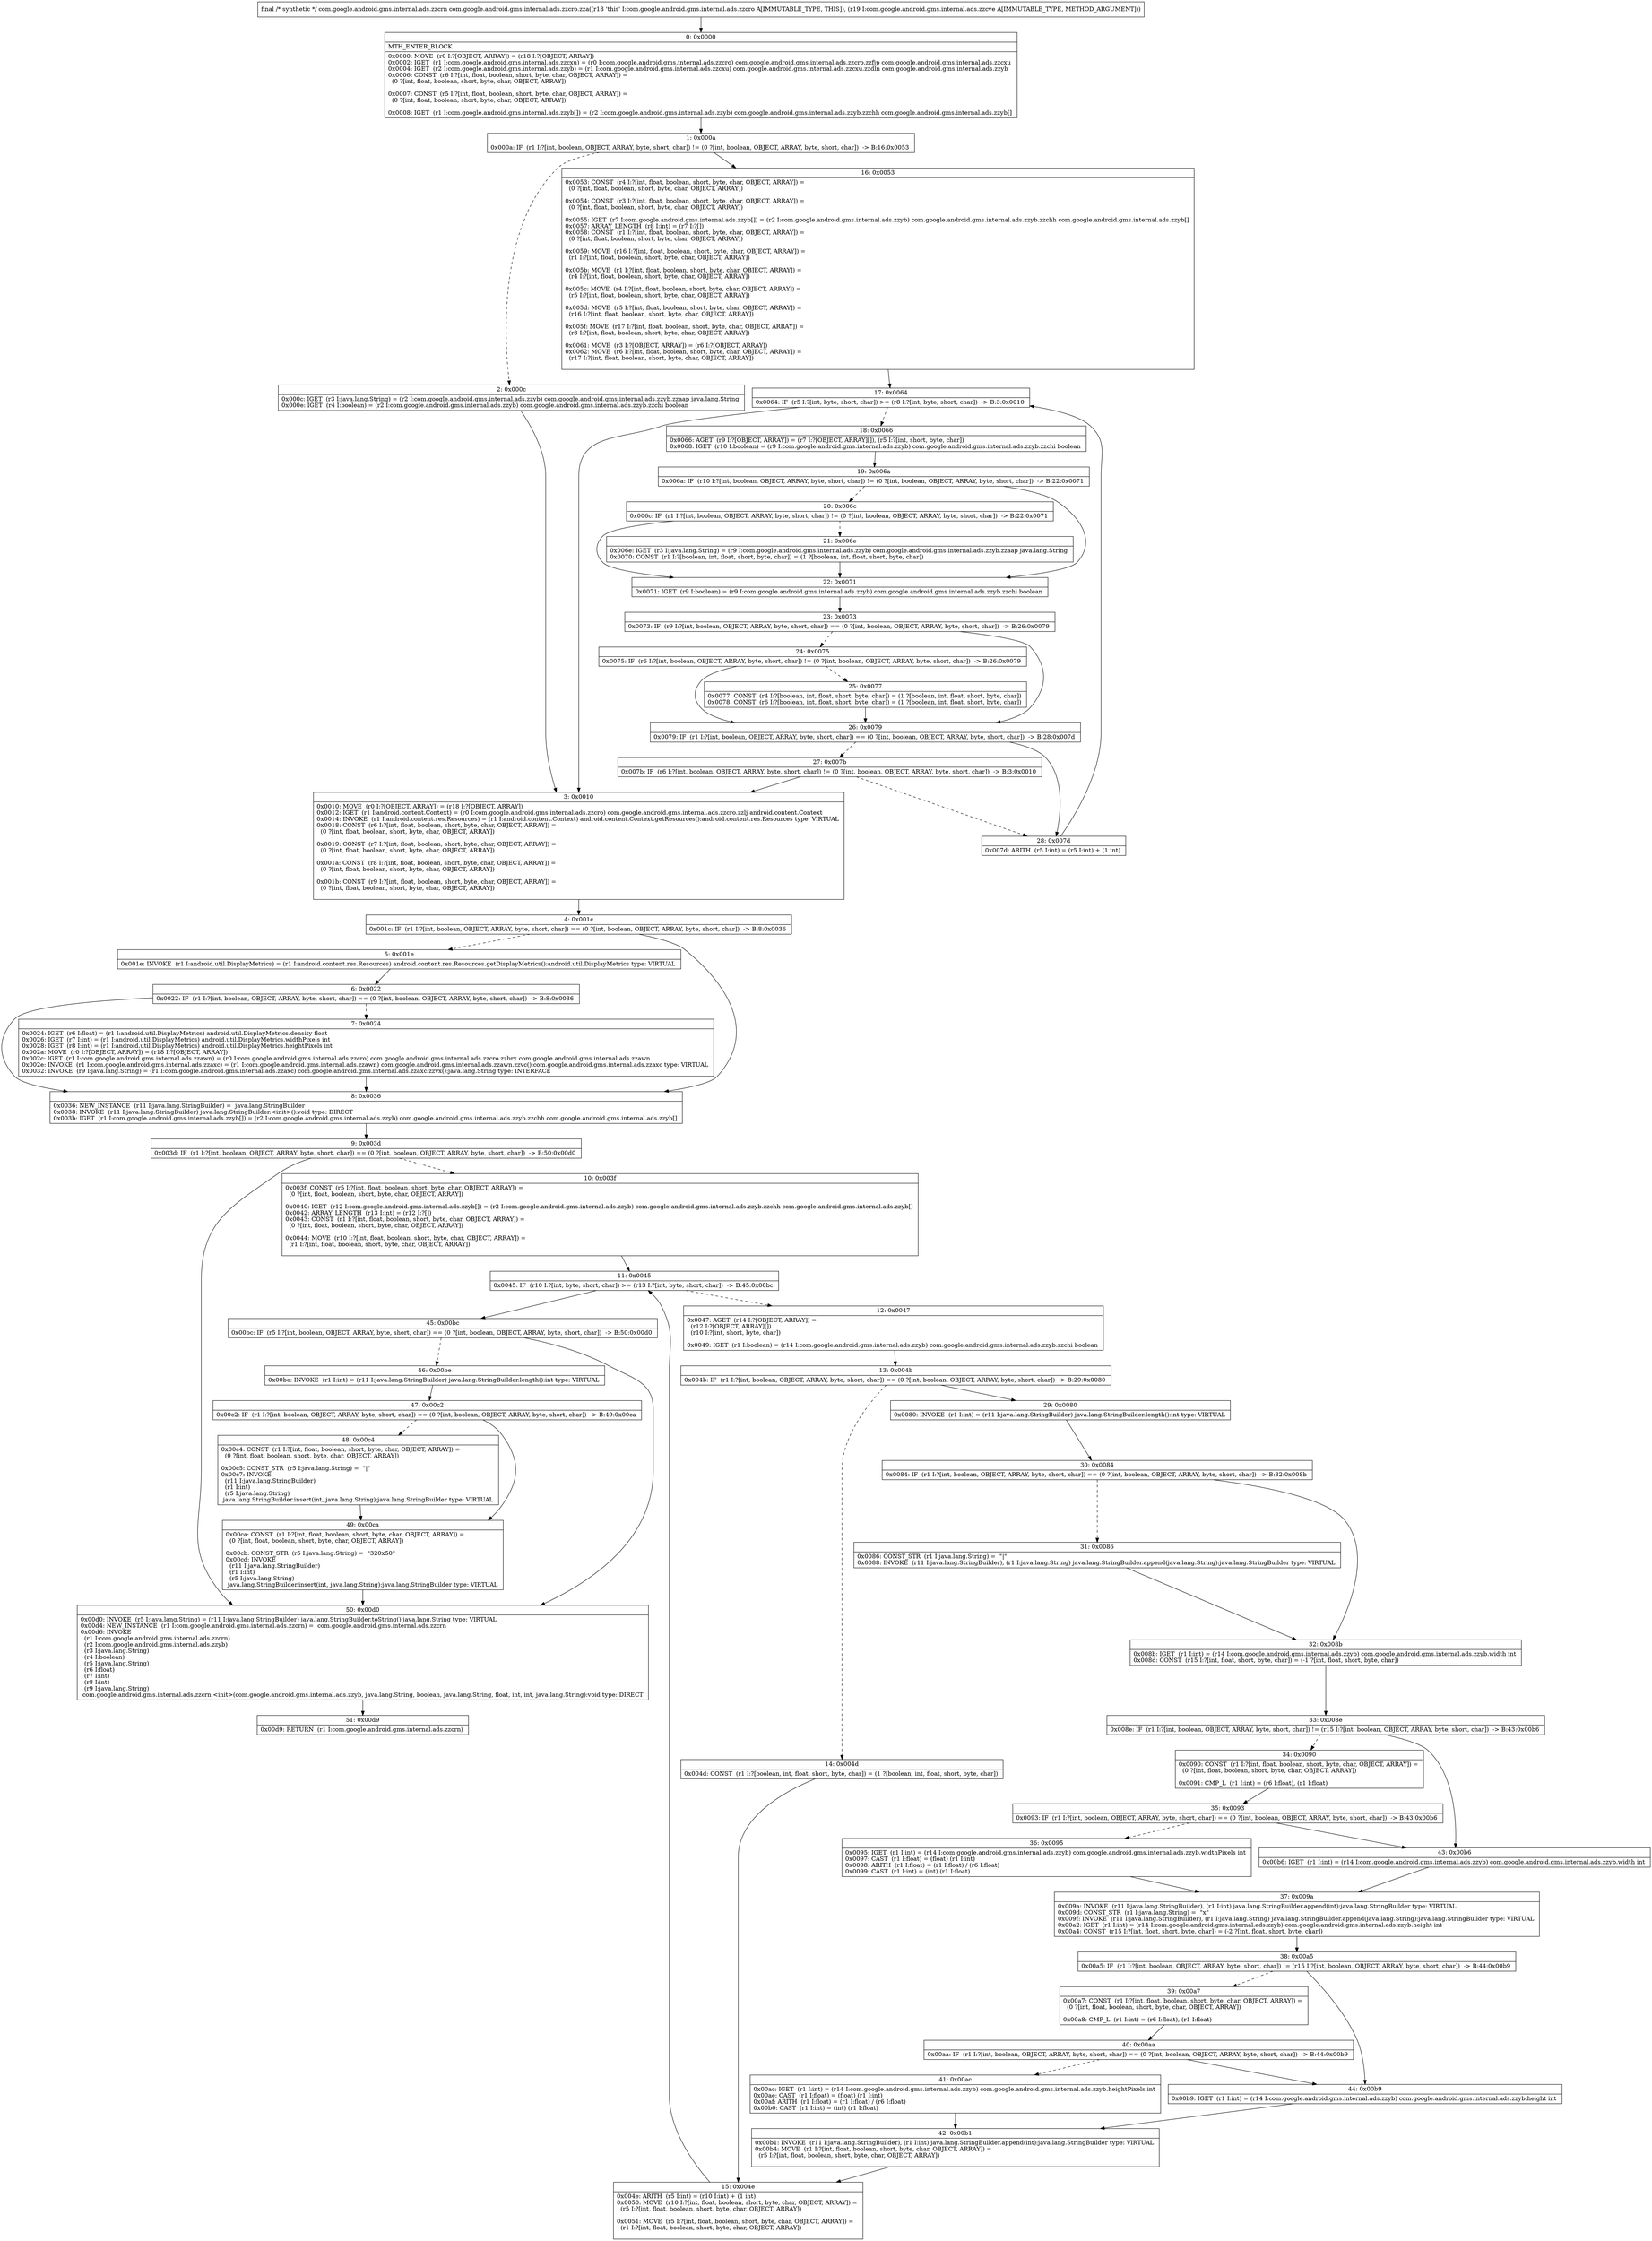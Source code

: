 digraph "CFG forcom.google.android.gms.internal.ads.zzcro.zza(Lcom\/google\/android\/gms\/internal\/ads\/zzcve;)Lcom\/google\/android\/gms\/internal\/ads\/zzcrn;" {
Node_0 [shape=record,label="{0\:\ 0x0000|MTH_ENTER_BLOCK\l|0x0000: MOVE  (r0 I:?[OBJECT, ARRAY]) = (r18 I:?[OBJECT, ARRAY]) \l0x0002: IGET  (r1 I:com.google.android.gms.internal.ads.zzcxu) = (r0 I:com.google.android.gms.internal.ads.zzcro) com.google.android.gms.internal.ads.zzcro.zzfjp com.google.android.gms.internal.ads.zzcxu \l0x0004: IGET  (r2 I:com.google.android.gms.internal.ads.zzyb) = (r1 I:com.google.android.gms.internal.ads.zzcxu) com.google.android.gms.internal.ads.zzcxu.zzdln com.google.android.gms.internal.ads.zzyb \l0x0006: CONST  (r6 I:?[int, float, boolean, short, byte, char, OBJECT, ARRAY]) = \l  (0 ?[int, float, boolean, short, byte, char, OBJECT, ARRAY])\l \l0x0007: CONST  (r5 I:?[int, float, boolean, short, byte, char, OBJECT, ARRAY]) = \l  (0 ?[int, float, boolean, short, byte, char, OBJECT, ARRAY])\l \l0x0008: IGET  (r1 I:com.google.android.gms.internal.ads.zzyb[]) = (r2 I:com.google.android.gms.internal.ads.zzyb) com.google.android.gms.internal.ads.zzyb.zzchh com.google.android.gms.internal.ads.zzyb[] \l}"];
Node_1 [shape=record,label="{1\:\ 0x000a|0x000a: IF  (r1 I:?[int, boolean, OBJECT, ARRAY, byte, short, char]) != (0 ?[int, boolean, OBJECT, ARRAY, byte, short, char])  \-\> B:16:0x0053 \l}"];
Node_2 [shape=record,label="{2\:\ 0x000c|0x000c: IGET  (r3 I:java.lang.String) = (r2 I:com.google.android.gms.internal.ads.zzyb) com.google.android.gms.internal.ads.zzyb.zzaap java.lang.String \l0x000e: IGET  (r4 I:boolean) = (r2 I:com.google.android.gms.internal.ads.zzyb) com.google.android.gms.internal.ads.zzyb.zzchi boolean \l}"];
Node_3 [shape=record,label="{3\:\ 0x0010|0x0010: MOVE  (r0 I:?[OBJECT, ARRAY]) = (r18 I:?[OBJECT, ARRAY]) \l0x0012: IGET  (r1 I:android.content.Context) = (r0 I:com.google.android.gms.internal.ads.zzcro) com.google.android.gms.internal.ads.zzcro.zzlj android.content.Context \l0x0014: INVOKE  (r1 I:android.content.res.Resources) = (r1 I:android.content.Context) android.content.Context.getResources():android.content.res.Resources type: VIRTUAL \l0x0018: CONST  (r6 I:?[int, float, boolean, short, byte, char, OBJECT, ARRAY]) = \l  (0 ?[int, float, boolean, short, byte, char, OBJECT, ARRAY])\l \l0x0019: CONST  (r7 I:?[int, float, boolean, short, byte, char, OBJECT, ARRAY]) = \l  (0 ?[int, float, boolean, short, byte, char, OBJECT, ARRAY])\l \l0x001a: CONST  (r8 I:?[int, float, boolean, short, byte, char, OBJECT, ARRAY]) = \l  (0 ?[int, float, boolean, short, byte, char, OBJECT, ARRAY])\l \l0x001b: CONST  (r9 I:?[int, float, boolean, short, byte, char, OBJECT, ARRAY]) = \l  (0 ?[int, float, boolean, short, byte, char, OBJECT, ARRAY])\l \l}"];
Node_4 [shape=record,label="{4\:\ 0x001c|0x001c: IF  (r1 I:?[int, boolean, OBJECT, ARRAY, byte, short, char]) == (0 ?[int, boolean, OBJECT, ARRAY, byte, short, char])  \-\> B:8:0x0036 \l}"];
Node_5 [shape=record,label="{5\:\ 0x001e|0x001e: INVOKE  (r1 I:android.util.DisplayMetrics) = (r1 I:android.content.res.Resources) android.content.res.Resources.getDisplayMetrics():android.util.DisplayMetrics type: VIRTUAL \l}"];
Node_6 [shape=record,label="{6\:\ 0x0022|0x0022: IF  (r1 I:?[int, boolean, OBJECT, ARRAY, byte, short, char]) == (0 ?[int, boolean, OBJECT, ARRAY, byte, short, char])  \-\> B:8:0x0036 \l}"];
Node_7 [shape=record,label="{7\:\ 0x0024|0x0024: IGET  (r6 I:float) = (r1 I:android.util.DisplayMetrics) android.util.DisplayMetrics.density float \l0x0026: IGET  (r7 I:int) = (r1 I:android.util.DisplayMetrics) android.util.DisplayMetrics.widthPixels int \l0x0028: IGET  (r8 I:int) = (r1 I:android.util.DisplayMetrics) android.util.DisplayMetrics.heightPixels int \l0x002a: MOVE  (r0 I:?[OBJECT, ARRAY]) = (r18 I:?[OBJECT, ARRAY]) \l0x002c: IGET  (r1 I:com.google.android.gms.internal.ads.zzawn) = (r0 I:com.google.android.gms.internal.ads.zzcro) com.google.android.gms.internal.ads.zzcro.zzbrx com.google.android.gms.internal.ads.zzawn \l0x002e: INVOKE  (r1 I:com.google.android.gms.internal.ads.zzaxc) = (r1 I:com.google.android.gms.internal.ads.zzawn) com.google.android.gms.internal.ads.zzawn.zzvc():com.google.android.gms.internal.ads.zzaxc type: VIRTUAL \l0x0032: INVOKE  (r9 I:java.lang.String) = (r1 I:com.google.android.gms.internal.ads.zzaxc) com.google.android.gms.internal.ads.zzaxc.zzvx():java.lang.String type: INTERFACE \l}"];
Node_8 [shape=record,label="{8\:\ 0x0036|0x0036: NEW_INSTANCE  (r11 I:java.lang.StringBuilder) =  java.lang.StringBuilder \l0x0038: INVOKE  (r11 I:java.lang.StringBuilder) java.lang.StringBuilder.\<init\>():void type: DIRECT \l0x003b: IGET  (r1 I:com.google.android.gms.internal.ads.zzyb[]) = (r2 I:com.google.android.gms.internal.ads.zzyb) com.google.android.gms.internal.ads.zzyb.zzchh com.google.android.gms.internal.ads.zzyb[] \l}"];
Node_9 [shape=record,label="{9\:\ 0x003d|0x003d: IF  (r1 I:?[int, boolean, OBJECT, ARRAY, byte, short, char]) == (0 ?[int, boolean, OBJECT, ARRAY, byte, short, char])  \-\> B:50:0x00d0 \l}"];
Node_10 [shape=record,label="{10\:\ 0x003f|0x003f: CONST  (r5 I:?[int, float, boolean, short, byte, char, OBJECT, ARRAY]) = \l  (0 ?[int, float, boolean, short, byte, char, OBJECT, ARRAY])\l \l0x0040: IGET  (r12 I:com.google.android.gms.internal.ads.zzyb[]) = (r2 I:com.google.android.gms.internal.ads.zzyb) com.google.android.gms.internal.ads.zzyb.zzchh com.google.android.gms.internal.ads.zzyb[] \l0x0042: ARRAY_LENGTH  (r13 I:int) = (r12 I:?[]) \l0x0043: CONST  (r1 I:?[int, float, boolean, short, byte, char, OBJECT, ARRAY]) = \l  (0 ?[int, float, boolean, short, byte, char, OBJECT, ARRAY])\l \l0x0044: MOVE  (r10 I:?[int, float, boolean, short, byte, char, OBJECT, ARRAY]) = \l  (r1 I:?[int, float, boolean, short, byte, char, OBJECT, ARRAY])\l \l}"];
Node_11 [shape=record,label="{11\:\ 0x0045|0x0045: IF  (r10 I:?[int, byte, short, char]) \>= (r13 I:?[int, byte, short, char])  \-\> B:45:0x00bc \l}"];
Node_12 [shape=record,label="{12\:\ 0x0047|0x0047: AGET  (r14 I:?[OBJECT, ARRAY]) = \l  (r12 I:?[OBJECT, ARRAY][])\l  (r10 I:?[int, short, byte, char])\l \l0x0049: IGET  (r1 I:boolean) = (r14 I:com.google.android.gms.internal.ads.zzyb) com.google.android.gms.internal.ads.zzyb.zzchi boolean \l}"];
Node_13 [shape=record,label="{13\:\ 0x004b|0x004b: IF  (r1 I:?[int, boolean, OBJECT, ARRAY, byte, short, char]) == (0 ?[int, boolean, OBJECT, ARRAY, byte, short, char])  \-\> B:29:0x0080 \l}"];
Node_14 [shape=record,label="{14\:\ 0x004d|0x004d: CONST  (r1 I:?[boolean, int, float, short, byte, char]) = (1 ?[boolean, int, float, short, byte, char]) \l}"];
Node_15 [shape=record,label="{15\:\ 0x004e|0x004e: ARITH  (r5 I:int) = (r10 I:int) + (1 int) \l0x0050: MOVE  (r10 I:?[int, float, boolean, short, byte, char, OBJECT, ARRAY]) = \l  (r5 I:?[int, float, boolean, short, byte, char, OBJECT, ARRAY])\l \l0x0051: MOVE  (r5 I:?[int, float, boolean, short, byte, char, OBJECT, ARRAY]) = \l  (r1 I:?[int, float, boolean, short, byte, char, OBJECT, ARRAY])\l \l}"];
Node_16 [shape=record,label="{16\:\ 0x0053|0x0053: CONST  (r4 I:?[int, float, boolean, short, byte, char, OBJECT, ARRAY]) = \l  (0 ?[int, float, boolean, short, byte, char, OBJECT, ARRAY])\l \l0x0054: CONST  (r3 I:?[int, float, boolean, short, byte, char, OBJECT, ARRAY]) = \l  (0 ?[int, float, boolean, short, byte, char, OBJECT, ARRAY])\l \l0x0055: IGET  (r7 I:com.google.android.gms.internal.ads.zzyb[]) = (r2 I:com.google.android.gms.internal.ads.zzyb) com.google.android.gms.internal.ads.zzyb.zzchh com.google.android.gms.internal.ads.zzyb[] \l0x0057: ARRAY_LENGTH  (r8 I:int) = (r7 I:?[]) \l0x0058: CONST  (r1 I:?[int, float, boolean, short, byte, char, OBJECT, ARRAY]) = \l  (0 ?[int, float, boolean, short, byte, char, OBJECT, ARRAY])\l \l0x0059: MOVE  (r16 I:?[int, float, boolean, short, byte, char, OBJECT, ARRAY]) = \l  (r1 I:?[int, float, boolean, short, byte, char, OBJECT, ARRAY])\l \l0x005b: MOVE  (r1 I:?[int, float, boolean, short, byte, char, OBJECT, ARRAY]) = \l  (r4 I:?[int, float, boolean, short, byte, char, OBJECT, ARRAY])\l \l0x005c: MOVE  (r4 I:?[int, float, boolean, short, byte, char, OBJECT, ARRAY]) = \l  (r5 I:?[int, float, boolean, short, byte, char, OBJECT, ARRAY])\l \l0x005d: MOVE  (r5 I:?[int, float, boolean, short, byte, char, OBJECT, ARRAY]) = \l  (r16 I:?[int, float, boolean, short, byte, char, OBJECT, ARRAY])\l \l0x005f: MOVE  (r17 I:?[int, float, boolean, short, byte, char, OBJECT, ARRAY]) = \l  (r3 I:?[int, float, boolean, short, byte, char, OBJECT, ARRAY])\l \l0x0061: MOVE  (r3 I:?[OBJECT, ARRAY]) = (r6 I:?[OBJECT, ARRAY]) \l0x0062: MOVE  (r6 I:?[int, float, boolean, short, byte, char, OBJECT, ARRAY]) = \l  (r17 I:?[int, float, boolean, short, byte, char, OBJECT, ARRAY])\l \l}"];
Node_17 [shape=record,label="{17\:\ 0x0064|0x0064: IF  (r5 I:?[int, byte, short, char]) \>= (r8 I:?[int, byte, short, char])  \-\> B:3:0x0010 \l}"];
Node_18 [shape=record,label="{18\:\ 0x0066|0x0066: AGET  (r9 I:?[OBJECT, ARRAY]) = (r7 I:?[OBJECT, ARRAY][]), (r5 I:?[int, short, byte, char]) \l0x0068: IGET  (r10 I:boolean) = (r9 I:com.google.android.gms.internal.ads.zzyb) com.google.android.gms.internal.ads.zzyb.zzchi boolean \l}"];
Node_19 [shape=record,label="{19\:\ 0x006a|0x006a: IF  (r10 I:?[int, boolean, OBJECT, ARRAY, byte, short, char]) != (0 ?[int, boolean, OBJECT, ARRAY, byte, short, char])  \-\> B:22:0x0071 \l}"];
Node_20 [shape=record,label="{20\:\ 0x006c|0x006c: IF  (r1 I:?[int, boolean, OBJECT, ARRAY, byte, short, char]) != (0 ?[int, boolean, OBJECT, ARRAY, byte, short, char])  \-\> B:22:0x0071 \l}"];
Node_21 [shape=record,label="{21\:\ 0x006e|0x006e: IGET  (r3 I:java.lang.String) = (r9 I:com.google.android.gms.internal.ads.zzyb) com.google.android.gms.internal.ads.zzyb.zzaap java.lang.String \l0x0070: CONST  (r1 I:?[boolean, int, float, short, byte, char]) = (1 ?[boolean, int, float, short, byte, char]) \l}"];
Node_22 [shape=record,label="{22\:\ 0x0071|0x0071: IGET  (r9 I:boolean) = (r9 I:com.google.android.gms.internal.ads.zzyb) com.google.android.gms.internal.ads.zzyb.zzchi boolean \l}"];
Node_23 [shape=record,label="{23\:\ 0x0073|0x0073: IF  (r9 I:?[int, boolean, OBJECT, ARRAY, byte, short, char]) == (0 ?[int, boolean, OBJECT, ARRAY, byte, short, char])  \-\> B:26:0x0079 \l}"];
Node_24 [shape=record,label="{24\:\ 0x0075|0x0075: IF  (r6 I:?[int, boolean, OBJECT, ARRAY, byte, short, char]) != (0 ?[int, boolean, OBJECT, ARRAY, byte, short, char])  \-\> B:26:0x0079 \l}"];
Node_25 [shape=record,label="{25\:\ 0x0077|0x0077: CONST  (r4 I:?[boolean, int, float, short, byte, char]) = (1 ?[boolean, int, float, short, byte, char]) \l0x0078: CONST  (r6 I:?[boolean, int, float, short, byte, char]) = (1 ?[boolean, int, float, short, byte, char]) \l}"];
Node_26 [shape=record,label="{26\:\ 0x0079|0x0079: IF  (r1 I:?[int, boolean, OBJECT, ARRAY, byte, short, char]) == (0 ?[int, boolean, OBJECT, ARRAY, byte, short, char])  \-\> B:28:0x007d \l}"];
Node_27 [shape=record,label="{27\:\ 0x007b|0x007b: IF  (r6 I:?[int, boolean, OBJECT, ARRAY, byte, short, char]) != (0 ?[int, boolean, OBJECT, ARRAY, byte, short, char])  \-\> B:3:0x0010 \l}"];
Node_28 [shape=record,label="{28\:\ 0x007d|0x007d: ARITH  (r5 I:int) = (r5 I:int) + (1 int) \l}"];
Node_29 [shape=record,label="{29\:\ 0x0080|0x0080: INVOKE  (r1 I:int) = (r11 I:java.lang.StringBuilder) java.lang.StringBuilder.length():int type: VIRTUAL \l}"];
Node_30 [shape=record,label="{30\:\ 0x0084|0x0084: IF  (r1 I:?[int, boolean, OBJECT, ARRAY, byte, short, char]) == (0 ?[int, boolean, OBJECT, ARRAY, byte, short, char])  \-\> B:32:0x008b \l}"];
Node_31 [shape=record,label="{31\:\ 0x0086|0x0086: CONST_STR  (r1 I:java.lang.String) =  \"\|\" \l0x0088: INVOKE  (r11 I:java.lang.StringBuilder), (r1 I:java.lang.String) java.lang.StringBuilder.append(java.lang.String):java.lang.StringBuilder type: VIRTUAL \l}"];
Node_32 [shape=record,label="{32\:\ 0x008b|0x008b: IGET  (r1 I:int) = (r14 I:com.google.android.gms.internal.ads.zzyb) com.google.android.gms.internal.ads.zzyb.width int \l0x008d: CONST  (r15 I:?[int, float, short, byte, char]) = (\-1 ?[int, float, short, byte, char]) \l}"];
Node_33 [shape=record,label="{33\:\ 0x008e|0x008e: IF  (r1 I:?[int, boolean, OBJECT, ARRAY, byte, short, char]) != (r15 I:?[int, boolean, OBJECT, ARRAY, byte, short, char])  \-\> B:43:0x00b6 \l}"];
Node_34 [shape=record,label="{34\:\ 0x0090|0x0090: CONST  (r1 I:?[int, float, boolean, short, byte, char, OBJECT, ARRAY]) = \l  (0 ?[int, float, boolean, short, byte, char, OBJECT, ARRAY])\l \l0x0091: CMP_L  (r1 I:int) = (r6 I:float), (r1 I:float) \l}"];
Node_35 [shape=record,label="{35\:\ 0x0093|0x0093: IF  (r1 I:?[int, boolean, OBJECT, ARRAY, byte, short, char]) == (0 ?[int, boolean, OBJECT, ARRAY, byte, short, char])  \-\> B:43:0x00b6 \l}"];
Node_36 [shape=record,label="{36\:\ 0x0095|0x0095: IGET  (r1 I:int) = (r14 I:com.google.android.gms.internal.ads.zzyb) com.google.android.gms.internal.ads.zzyb.widthPixels int \l0x0097: CAST  (r1 I:float) = (float) (r1 I:int) \l0x0098: ARITH  (r1 I:float) = (r1 I:float) \/ (r6 I:float) \l0x0099: CAST  (r1 I:int) = (int) (r1 I:float) \l}"];
Node_37 [shape=record,label="{37\:\ 0x009a|0x009a: INVOKE  (r11 I:java.lang.StringBuilder), (r1 I:int) java.lang.StringBuilder.append(int):java.lang.StringBuilder type: VIRTUAL \l0x009d: CONST_STR  (r1 I:java.lang.String) =  \"x\" \l0x009f: INVOKE  (r11 I:java.lang.StringBuilder), (r1 I:java.lang.String) java.lang.StringBuilder.append(java.lang.String):java.lang.StringBuilder type: VIRTUAL \l0x00a2: IGET  (r1 I:int) = (r14 I:com.google.android.gms.internal.ads.zzyb) com.google.android.gms.internal.ads.zzyb.height int \l0x00a4: CONST  (r15 I:?[int, float, short, byte, char]) = (\-2 ?[int, float, short, byte, char]) \l}"];
Node_38 [shape=record,label="{38\:\ 0x00a5|0x00a5: IF  (r1 I:?[int, boolean, OBJECT, ARRAY, byte, short, char]) != (r15 I:?[int, boolean, OBJECT, ARRAY, byte, short, char])  \-\> B:44:0x00b9 \l}"];
Node_39 [shape=record,label="{39\:\ 0x00a7|0x00a7: CONST  (r1 I:?[int, float, boolean, short, byte, char, OBJECT, ARRAY]) = \l  (0 ?[int, float, boolean, short, byte, char, OBJECT, ARRAY])\l \l0x00a8: CMP_L  (r1 I:int) = (r6 I:float), (r1 I:float) \l}"];
Node_40 [shape=record,label="{40\:\ 0x00aa|0x00aa: IF  (r1 I:?[int, boolean, OBJECT, ARRAY, byte, short, char]) == (0 ?[int, boolean, OBJECT, ARRAY, byte, short, char])  \-\> B:44:0x00b9 \l}"];
Node_41 [shape=record,label="{41\:\ 0x00ac|0x00ac: IGET  (r1 I:int) = (r14 I:com.google.android.gms.internal.ads.zzyb) com.google.android.gms.internal.ads.zzyb.heightPixels int \l0x00ae: CAST  (r1 I:float) = (float) (r1 I:int) \l0x00af: ARITH  (r1 I:float) = (r1 I:float) \/ (r6 I:float) \l0x00b0: CAST  (r1 I:int) = (int) (r1 I:float) \l}"];
Node_42 [shape=record,label="{42\:\ 0x00b1|0x00b1: INVOKE  (r11 I:java.lang.StringBuilder), (r1 I:int) java.lang.StringBuilder.append(int):java.lang.StringBuilder type: VIRTUAL \l0x00b4: MOVE  (r1 I:?[int, float, boolean, short, byte, char, OBJECT, ARRAY]) = \l  (r5 I:?[int, float, boolean, short, byte, char, OBJECT, ARRAY])\l \l}"];
Node_43 [shape=record,label="{43\:\ 0x00b6|0x00b6: IGET  (r1 I:int) = (r14 I:com.google.android.gms.internal.ads.zzyb) com.google.android.gms.internal.ads.zzyb.width int \l}"];
Node_44 [shape=record,label="{44\:\ 0x00b9|0x00b9: IGET  (r1 I:int) = (r14 I:com.google.android.gms.internal.ads.zzyb) com.google.android.gms.internal.ads.zzyb.height int \l}"];
Node_45 [shape=record,label="{45\:\ 0x00bc|0x00bc: IF  (r5 I:?[int, boolean, OBJECT, ARRAY, byte, short, char]) == (0 ?[int, boolean, OBJECT, ARRAY, byte, short, char])  \-\> B:50:0x00d0 \l}"];
Node_46 [shape=record,label="{46\:\ 0x00be|0x00be: INVOKE  (r1 I:int) = (r11 I:java.lang.StringBuilder) java.lang.StringBuilder.length():int type: VIRTUAL \l}"];
Node_47 [shape=record,label="{47\:\ 0x00c2|0x00c2: IF  (r1 I:?[int, boolean, OBJECT, ARRAY, byte, short, char]) == (0 ?[int, boolean, OBJECT, ARRAY, byte, short, char])  \-\> B:49:0x00ca \l}"];
Node_48 [shape=record,label="{48\:\ 0x00c4|0x00c4: CONST  (r1 I:?[int, float, boolean, short, byte, char, OBJECT, ARRAY]) = \l  (0 ?[int, float, boolean, short, byte, char, OBJECT, ARRAY])\l \l0x00c5: CONST_STR  (r5 I:java.lang.String) =  \"\|\" \l0x00c7: INVOKE  \l  (r11 I:java.lang.StringBuilder)\l  (r1 I:int)\l  (r5 I:java.lang.String)\l java.lang.StringBuilder.insert(int, java.lang.String):java.lang.StringBuilder type: VIRTUAL \l}"];
Node_49 [shape=record,label="{49\:\ 0x00ca|0x00ca: CONST  (r1 I:?[int, float, boolean, short, byte, char, OBJECT, ARRAY]) = \l  (0 ?[int, float, boolean, short, byte, char, OBJECT, ARRAY])\l \l0x00cb: CONST_STR  (r5 I:java.lang.String) =  \"320x50\" \l0x00cd: INVOKE  \l  (r11 I:java.lang.StringBuilder)\l  (r1 I:int)\l  (r5 I:java.lang.String)\l java.lang.StringBuilder.insert(int, java.lang.String):java.lang.StringBuilder type: VIRTUAL \l}"];
Node_50 [shape=record,label="{50\:\ 0x00d0|0x00d0: INVOKE  (r5 I:java.lang.String) = (r11 I:java.lang.StringBuilder) java.lang.StringBuilder.toString():java.lang.String type: VIRTUAL \l0x00d4: NEW_INSTANCE  (r1 I:com.google.android.gms.internal.ads.zzcrn) =  com.google.android.gms.internal.ads.zzcrn \l0x00d6: INVOKE  \l  (r1 I:com.google.android.gms.internal.ads.zzcrn)\l  (r2 I:com.google.android.gms.internal.ads.zzyb)\l  (r3 I:java.lang.String)\l  (r4 I:boolean)\l  (r5 I:java.lang.String)\l  (r6 I:float)\l  (r7 I:int)\l  (r8 I:int)\l  (r9 I:java.lang.String)\l com.google.android.gms.internal.ads.zzcrn.\<init\>(com.google.android.gms.internal.ads.zzyb, java.lang.String, boolean, java.lang.String, float, int, int, java.lang.String):void type: DIRECT \l}"];
Node_51 [shape=record,label="{51\:\ 0x00d9|0x00d9: RETURN  (r1 I:com.google.android.gms.internal.ads.zzcrn) \l}"];
MethodNode[shape=record,label="{final \/* synthetic *\/ com.google.android.gms.internal.ads.zzcrn com.google.android.gms.internal.ads.zzcro.zza((r18 'this' I:com.google.android.gms.internal.ads.zzcro A[IMMUTABLE_TYPE, THIS]), (r19 I:com.google.android.gms.internal.ads.zzcve A[IMMUTABLE_TYPE, METHOD_ARGUMENT])) }"];
MethodNode -> Node_0;
Node_0 -> Node_1;
Node_1 -> Node_2[style=dashed];
Node_1 -> Node_16;
Node_2 -> Node_3;
Node_3 -> Node_4;
Node_4 -> Node_5[style=dashed];
Node_4 -> Node_8;
Node_5 -> Node_6;
Node_6 -> Node_7[style=dashed];
Node_6 -> Node_8;
Node_7 -> Node_8;
Node_8 -> Node_9;
Node_9 -> Node_10[style=dashed];
Node_9 -> Node_50;
Node_10 -> Node_11;
Node_11 -> Node_12[style=dashed];
Node_11 -> Node_45;
Node_12 -> Node_13;
Node_13 -> Node_14[style=dashed];
Node_13 -> Node_29;
Node_14 -> Node_15;
Node_15 -> Node_11;
Node_16 -> Node_17;
Node_17 -> Node_3;
Node_17 -> Node_18[style=dashed];
Node_18 -> Node_19;
Node_19 -> Node_20[style=dashed];
Node_19 -> Node_22;
Node_20 -> Node_21[style=dashed];
Node_20 -> Node_22;
Node_21 -> Node_22;
Node_22 -> Node_23;
Node_23 -> Node_24[style=dashed];
Node_23 -> Node_26;
Node_24 -> Node_25[style=dashed];
Node_24 -> Node_26;
Node_25 -> Node_26;
Node_26 -> Node_27[style=dashed];
Node_26 -> Node_28;
Node_27 -> Node_3;
Node_27 -> Node_28[style=dashed];
Node_28 -> Node_17;
Node_29 -> Node_30;
Node_30 -> Node_31[style=dashed];
Node_30 -> Node_32;
Node_31 -> Node_32;
Node_32 -> Node_33;
Node_33 -> Node_34[style=dashed];
Node_33 -> Node_43;
Node_34 -> Node_35;
Node_35 -> Node_36[style=dashed];
Node_35 -> Node_43;
Node_36 -> Node_37;
Node_37 -> Node_38;
Node_38 -> Node_39[style=dashed];
Node_38 -> Node_44;
Node_39 -> Node_40;
Node_40 -> Node_41[style=dashed];
Node_40 -> Node_44;
Node_41 -> Node_42;
Node_42 -> Node_15;
Node_43 -> Node_37;
Node_44 -> Node_42;
Node_45 -> Node_46[style=dashed];
Node_45 -> Node_50;
Node_46 -> Node_47;
Node_47 -> Node_48[style=dashed];
Node_47 -> Node_49;
Node_48 -> Node_49;
Node_49 -> Node_50;
Node_50 -> Node_51;
}

